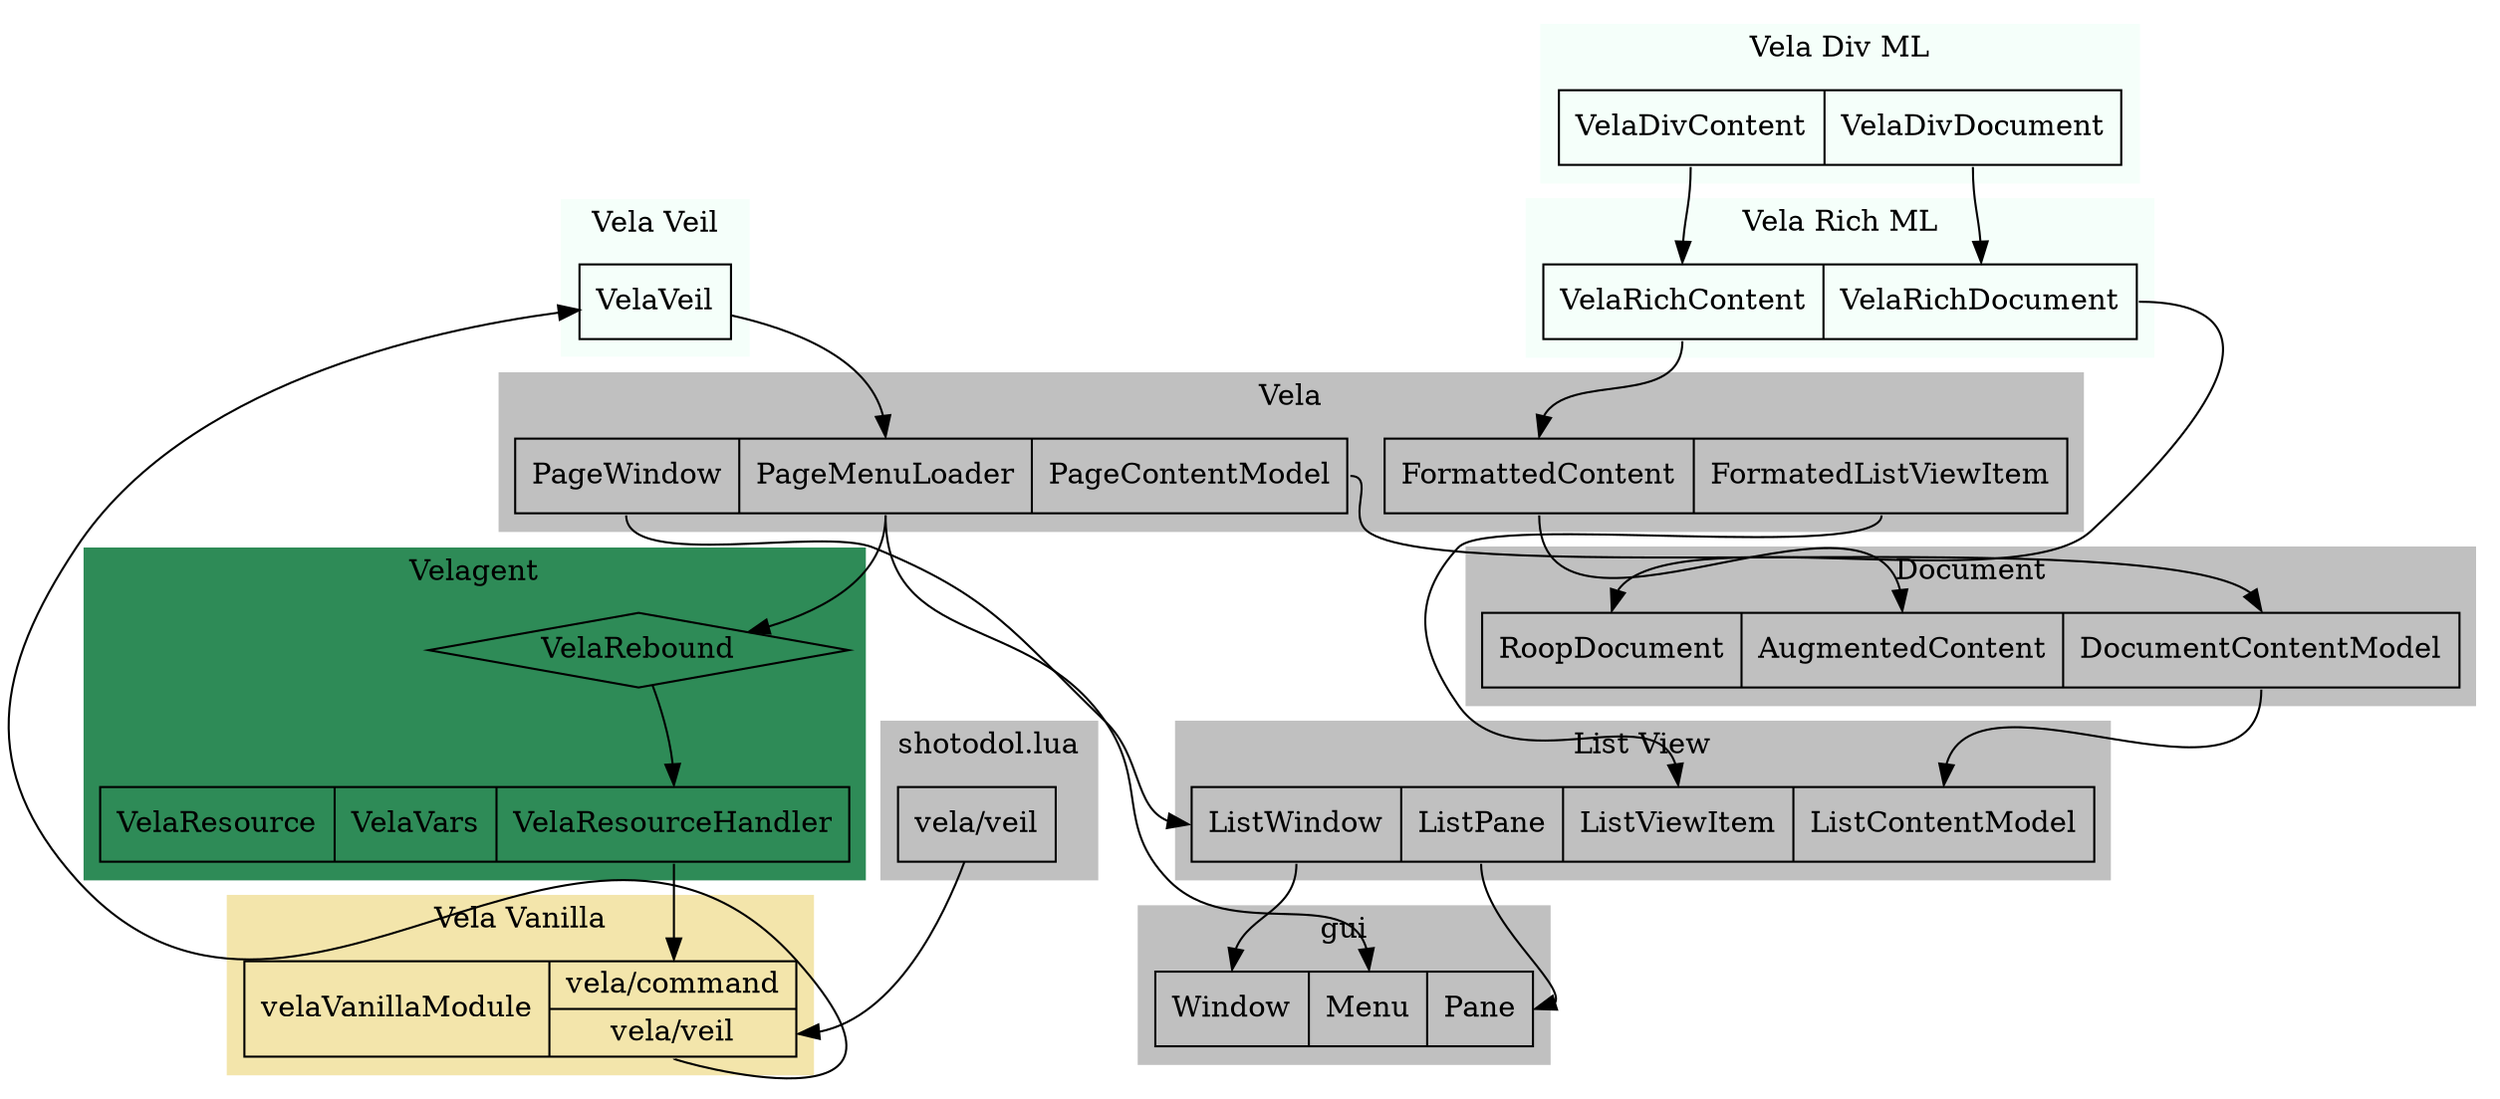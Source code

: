 digraph Vela {
	subgraph cluster0 {
		label="Vela";
		rankdir=LR;
		style=filled;
		color=silver;
		pageMenu [label="<pw>PageWindow|<pml>PageMenuLoader|<pcm>PageContentModel",shape=record];
		formattedContent [label="<fc>FormattedContent|<flvi>FormatedListViewItem",shape=record];
	}

	subgraph cluster1 {
		label="Velagent";
		style=filled;
		color=seagreen;
		node [shape=box]
		velaRebound [label="VelaRebound",shape=diamond];
		velaResource [label="VelaResource|VelaVars|<vrh>VelaResourceHandler",shape=record];
	}

	subgraph cluster2 {
		label="Vela Rich ML";
		style=filled;
		color=mintcream;
		node [shape=box]
		velaRich [label="<vrc>VelaRichContent|<vrd>VelaRichDocument",shape=record];
	}
	subgraph cluster3 {
		label="Vela Div ML";
		style=filled;
		color=mintcream;
		node [shape=box]
		velaDiv [label="<vdc>VelaDivContent|<vdd>VelaDivDocument",shape=record];
	}
	subgraph cluster4 {
		label="Vela Veil";
		style=filled;
		color=mintcream;
		node [shape=box]
		velaVeil [label="VelaVeil"];
	}
	subgraph cluster5 {
		label="Vela Vanilla";
		style=filled;
		color="#f3e5ab";
		node [shape=box]
		velaVanillaModule [label="velaVanillaModule|{<velac>vela/command|<velav>vela/veil}",shape=record];
	}
	subgraph cluster6 {
		label="Document";
		rankdir=LR;
		style=filled;
		color=gray;
		roopDocument [label="<rd>RoopDocument|<ac>AugmentedContent|<dcm>DocumentContentModel",shape=record];
	}
	subgraph cluster7 {
		label="gui";
		rankdir=LR;
		style=filled;
		color=gray;
		gui [label="<win>Window|<menu>Menu|<pn>Pane",shape=record];
	}
	subgraph cluster8 {
		label="List View";
		rankdir=LR;
		style=filled;
		color=gray;
		listview [label="<lwin>ListWindow|<lpane>ListPane|<lvi>ListViewItem|<lcm>ListContentModel",shape=record];
	}
	subgraph cluster9 {
		label="shotodol.lua";
		rankdir=LR;
		style=filled;
		color=gray;
		luaHooks [label="<vv>vela/veil",shape=record];
	}
	velaDiv:vdc -> velaRich:vrc -> formattedContent:fc -> roopDocument:ac;
	velaDiv:vdd -> velaRich:vrd -> roopDocument:rd;
	formattedContent:flvi -> listview:lvi;
	pageMenu:pcm -> roopDocument:dcm -> listview:lcm;
	velaVeil -> pageMenu:pml -> gui:menu;
	luaHooks:vv -> velaVanillaModule:velav -> velaVeil;
	pageMenu:pml -> velaRebound -> velaResource:vrh -> velaVanillaModule:velac;
	pageMenu:pw -> listview:lwin -> gui:win;
	listview:lpane -> gui:pn;

}
